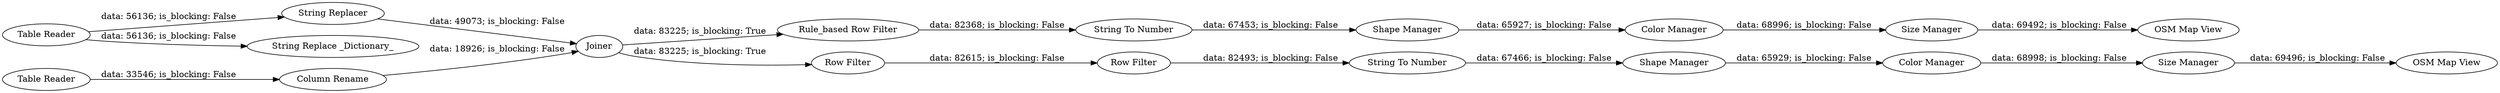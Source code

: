 digraph {
	"4133931817548208366_42" [label="Size Manager"]
	"4133931817548208366_60" [label="Table Reader"]
	"4133931817548208366_54" [label="String To Number"]
	"4133931817548208366_50" [label="String To Number"]
	"4133931817548208366_45" [label="Color Manager"]
	"4133931817548208366_56" [label="Color Manager"]
	"4133931817548208366_53" [label="Rule_based Row Filter"]
	"4133931817548208366_46" [label="String Replacer"]
	"4133931817548208366_47" [label="String Replace _Dictionary_"]
	"4133931817548208366_41" [label=Joiner]
	"4133931817548208366_58" [label="OSM Map View"]
	"4133931817548208366_55" [label="Shape Manager"]
	"4133931817548208366_48" [label="Column Rename"]
	"4133931817548208366_49" [label="Row Filter"]
	"4133931817548208366_57" [label="Size Manager"]
	"4133931817548208366_43" [label="Shape Manager"]
	"4133931817548208366_61" [label="Table Reader"]
	"4133931817548208366_44" [label="OSM Map View"]
	"4133931817548208366_51" [label="Row Filter"]
	"4133931817548208366_41" -> "4133931817548208366_53" [label="data: 83225; is_blocking: True"]
	"4133931817548208366_43" -> "4133931817548208366_45" [label="data: 65929; is_blocking: False"]
	"4133931817548208366_56" -> "4133931817548208366_57" [label="data: 68996; is_blocking: False"]
	"4133931817548208366_60" -> "4133931817548208366_48" [label="data: 33546; is_blocking: False"]
	"4133931817548208366_61" -> "4133931817548208366_47" [label="data: 56136; is_blocking: False"]
	"4133931817548208366_61" -> "4133931817548208366_46" [label="data: 56136; is_blocking: False"]
	"4133931817548208366_42" -> "4133931817548208366_44" [label="data: 69496; is_blocking: False"]
	"4133931817548208366_41" -> "4133931817548208366_49" [label="data: 83225; is_blocking: True"]
	"4133931817548208366_45" -> "4133931817548208366_42" [label="data: 68998; is_blocking: False"]
	"4133931817548208366_50" -> "4133931817548208366_43" [label="data: 67466; is_blocking: False"]
	"4133931817548208366_53" -> "4133931817548208366_54" [label="data: 82368; is_blocking: False"]
	"4133931817548208366_51" -> "4133931817548208366_50" [label="data: 82493; is_blocking: False"]
	"4133931817548208366_46" -> "4133931817548208366_41" [label="data: 49073; is_blocking: False"]
	"4133931817548208366_54" -> "4133931817548208366_55" [label="data: 67453; is_blocking: False"]
	"4133931817548208366_57" -> "4133931817548208366_58" [label="data: 69492; is_blocking: False"]
	"4133931817548208366_48" -> "4133931817548208366_41" [label="data: 18926; is_blocking: False"]
	"4133931817548208366_55" -> "4133931817548208366_56" [label="data: 65927; is_blocking: False"]
	"4133931817548208366_49" -> "4133931817548208366_51" [label="data: 82615; is_blocking: False"]
	rankdir=LR
}
